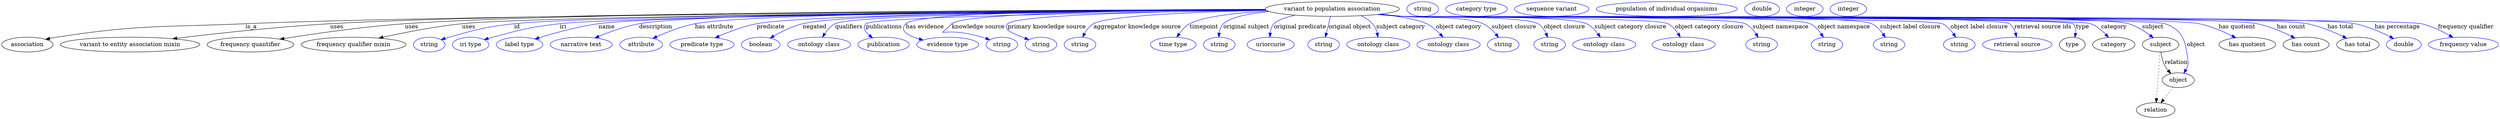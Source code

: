 digraph {
	graph [bb="0,0,6073.5,283"];
	node [label="\N"];
	"variant to population association"	[height=0.5,
		label="variant to population association",
		pos="3236.4,265",
		width=4.5315];
	association	[height=0.5,
		pos="62.394,178",
		width=1.7332];
	"variant to population association" -> association	[label=is_a,
		lp="607.39,221.5",
		pos="e,106.49,190.74 3073.8,263.09 2576.5,260.12 1080,249.66 593.39,229 388.61,220.31 335.96,227.3 133.39,196 127.91,195.15 122.23,194.1 \
116.58,192.93"];
	"variant to entity association mixin"	[height=0.5,
		pos="312.39,178",
		width=4.7121];
	"variant to population association" -> "variant to entity association mixin"	[label=uses,
		lp="815.89,221.5",
		pos="e,416.21,192.33 3073.7,263.53 2602.7,261.88 1243.6,254.94 799.39,229 671.22,221.51 524.74,205.45 426.19,193.54"];
	"frequency quantifier"	[height=0.5,
		pos="605.39,178",
		width=2.9247];
	"variant to population association" -> "frequency quantifier"	[label=uses,
		lp="997.89,221.5",
		pos="e,677.21,191.23 3073.6,263.81 2626.8,262.9 1388.3,257.79 981.39,229 879.55,221.79 763.16,204.98 687.19,192.83"];
	"frequency qualifier mixin"	[height=0.5,
		pos="856.39,178",
		width=3.5386];
	"variant to population association" -> "frequency qualifier mixin"	[label=uses,
		lp="1135.9,221.5",
		pos="e,917.86,193.78 3074.1,262.92 2612.2,259.62 1311.3,248.68 1119.4,229 1053.9,222.28 980.39,207.7 927.77,196"];
	id	[color=blue,
		height=0.5,
		label=string,
		pos="1040.4,178",
		width=1.0652];
	"variant to population association" -> id	[color=blue,
		label=id,
		lp="1253.4,221.5",
		pos="e,1069.4,189.97 3074,262.9 2631.4,259.66 1425.3,249.07 1246.4,229 1175.1,221 1157.5,215.35 1088.4,196 1085.3,195.13 1082.1,194.16 \
1078.9,193.14",
		style=solid];
	iri	[color=blue,
		height=0.5,
		label="iri type",
		pos="1141.4,178",
		width=1.2277];
	"variant to population association" -> iri	[color=blue,
		label=iri,
		lp="1365.4,221.5",
		pos="e,1174.3,190.18 3074.3,262.66 2649.5,258.92 1525.2,247.39 1357.4,229 1283.9,220.95 1265.9,214.65 1194.4,196 1191,195.12 1187.5,194.15 \
1184.1,193.13",
		style=solid];
	name	[color=blue,
		height=0.5,
		label="label type",
		pos="1260.4,178",
		width=1.5707];
	"variant to population association" -> name	[color=blue,
		label=name,
		lp="1471.4,221.5",
		pos="e,1297.9,191.64 3074.2,263.01 2664.5,260.19 1609.2,250.88 1451.4,229 1401.5,222.08 1346,206.65 1307.7,194.74",
		style=solid];
	description	[color=blue,
		height=0.5,
		label="narrative text",
		pos="1410.4,178",
		width=2.0943];
	"variant to population association" -> description	[color=blue,
		label=description,
		lp="1589.9,221.5",
		pos="e,1443.3,194.26 3073.7,263.62 2679.7,262.27 1696.3,256.18 1549.4,229 1515.9,222.81 1479.8,209.6 1452.8,198.31",
		style=solid];
	"has attribute"	[color=blue,
		height=0.5,
		label=attribute,
		pos="1555.4,178",
		width=1.4443];
	"variant to population association" -> "has attribute"	[color=blue,
		label="has attribute",
		lp="1732.4,221.5",
		pos="e,1583.7,193.17 3073.5,263.49 2703,261.87 1818.5,255.27 1685.4,229 1653.1,222.63 1618.4,208.9 1593,197.43",
		style=solid];
	predicate	[color=blue,
		height=0.5,
		label="predicate type",
		pos="1703.4,178",
		width=2.1665];
	"variant to population association" -> predicate	[color=blue,
		label=predicate,
		lp="1869.4,221.5",
		pos="e,1735,194.46 3074,263.01 2730.9,260.47 1953.9,252.22 1835.4,229 1803.8,222.81 1769.9,209.83 1744.4,198.65",
		style=solid];
	negated	[color=blue,
		height=0.5,
		label=boolean,
		pos="1846.4,178",
		width=1.2999];
	"variant to population association" -> negated	[color=blue,
		label=negated,
		lp="1976.4,221.5",
		pos="e,1869.4,193.98 3073.8,263.49 2751.5,261.9 2053.8,255.41 1947.4,229 1922.8,222.89 1897.2,210.17 1878,199.09",
		style=solid];
	qualifiers	[color=blue,
		height=0.5,
		label="ontology class",
		pos="1987.4,178",
		width=2.1304];
	"variant to population association" -> qualifiers	[color=blue,
		label=qualifiers,
		lp="2059.9,221.5",
		pos="e,1995.7,196.21 3074.2,262.95 2755,260.39 2072.3,252.22 2026.4,229 2016,223.72 2007.5,214.23 2001.1,204.93",
		style=solid];
	publications	[color=blue,
		height=0.5,
		label=publication,
		pos="2144.4,178",
		width=1.7332];
	"variant to population association" -> publications	[color=blue,
		label=publications,
		lp="2145.4,221.5",
		pos="e,2117.8,194.29 3075.4,261.91 2766.2,257.5 2118.1,246.23 2101.4,229 2092.7,220 2099.3,209.56 2109.7,200.56",
		style=solid];
	"has evidence"	[color=blue,
		height=0.5,
		label="evidence type",
		pos="2300.4,178",
		width=2.0943];
	"variant to population association" -> "has evidence"	[color=blue,
		label="has evidence",
		lp="2244.9,221.5",
		pos="e,2240.8,189.21 3073.2,264.36 2788.5,264.18 2228.2,259.87 2198.4,229 2181.9,211.94 2203.4,199.87 2230.9,191.87",
		style=solid];
	"knowledge source"	[color=blue,
		height=0.5,
		label=string,
		pos="2432.4,178",
		width=1.0652];
	"variant to population association" -> "knowledge source"	[color=blue,
		label="knowledge source",
		lp="2374.9,221.5",
		pos="e,2403.4,189.82 3073.7,263.63 2815,262.23 2336.4,255.99 2310.4,229 2269.3,186.28 2280.7,226.9 2384.4,196 2387.5,195.08 2390.7,194.07 \
2393.9,193.03",
		style=solid];
	"primary knowledge source"	[color=blue,
		height=0.5,
		label=string,
		pos="2527.4,178",
		width=1.0652];
	"variant to population association" -> "primary knowledge source"	[color=blue,
		label="primary knowledge source",
		lp="2541.4,221.5",
		pos="e,2498,189.9 3074.5,262.48 2849.6,259.56 2467.7,251.32 2446.4,229 2441.8,224.18 2442.7,219.57 2446.4,214 2449.1,209.93 2469.1,201.26 \
2488.5,193.57",
		style=solid];
	"aggregator knowledge source"	[color=blue,
		height=0.5,
		label=string,
		pos="2622.4,178",
		width=1.0652];
	"variant to population association" -> "aggregator knowledge source"	[color=blue,
		label="aggregator knowledge source",
		lp="2761.9,221.5",
		pos="e,2628.8,196.01 3075.8,261.65 2916.5,258.14 2691,249.58 2655.4,229 2645.9,223.54 2638.7,214.14 2633.4,204.96",
		style=solid];
	timepoint	[color=blue,
		height=0.5,
		label="time type",
		pos="2849.4,178",
		width=1.5346];
	"variant to population association" -> timepoint	[color=blue,
		label=timepoint,
		lp="2924.4,221.5",
		pos="e,2858.2,195.91 3079.7,259.91 3003.8,255.61 2922.2,246.83 2889.4,229 2879,223.36 2870.4,213.81 2863.8,204.56",
		style=solid];
	"original subject"	[color=blue,
		height=0.5,
		label=string,
		pos="2961.4,178",
		width=1.0652];
	"variant to population association" -> "original subject"	[color=blue,
		label="original subject",
		lp="3027.4,221.5",
		pos="e,2960.1,196.24 3082.8,258.8 3034.3,254.01 2988.7,245.17 2971.4,229 2965.2,223.22 2962.3,214.78 2961,206.47",
		style=solid];
	"original predicate"	[color=blue,
		height=0.5,
		label=uriorcurie,
		pos="3086.4,178",
		width=1.5887];
	"variant to population association" -> "original predicate"	[color=blue,
		label="original predicate",
		lp="3157.9,221.5",
		pos="e,3084.7,196.34 3146.3,249.98 3123.1,244.61 3102.3,237.64 3094.4,229 3088.8,222.91 3086.2,214.52 3085.2,206.36",
		style=solid];
	"original object"	[color=blue,
		height=0.5,
		label=string,
		pos="3215.4,178",
		width=1.0652];
	"variant to population association" -> "original object"	[color=blue,
		label="original object",
		lp="3278.9,221.5",
		pos="e,3219.6,196.18 3232.1,246.8 3229.3,235.16 3225.4,219.55 3222.1,206.24",
		style=solid];
	"subject category"	[color=blue,
		height=0.5,
		label="ontology class",
		pos="3348.4,178",
		width=2.1304];
	"variant to population association" -> "subject category"	[color=blue,
		label="subject category",
		lp="3402.9,221.5",
		pos="e,3347.5,196.22 3306.3,248.51 3316.8,243.67 3326.6,237.32 3334.4,229 3340.2,222.79 3343.6,214.38 3345.6,206.22",
		style=solid];
	"object category"	[color=blue,
		height=0.5,
		label="ontology class",
		pos="3519.4,178",
		width=2.1304];
	"variant to population association" -> "object category"	[color=blue,
		label="object category",
		lp="3543.9,221.5",
		pos="e,3506,196.2 3354.5,252.53 3400.1,246.74 3446.2,238.85 3466.4,229 3478.7,223.02 3490,213.21 3499,203.86",
		style=solid];
	"subject closure"	[color=blue,
		height=0.5,
		label=string,
		pos="3652.4,178",
		width=1.0652];
	"variant to population association" -> "subject closure"	[color=blue,
		label="subject closure",
		lp="3678.9,221.5",
		pos="e,3641.2,195.51 3353,252.38 3371.5,250.56 3390.5,248.71 3408.4,247 3451.7,242.86 3564.1,247.68 3603.4,229 3615.6,223.21 3626.4,213.05 \
3634.8,203.39",
		style=solid];
	"object closure"	[color=blue,
		height=0.5,
		label=string,
		pos="3765.4,178",
		width=1.0652];
	"variant to population association" -> "object closure"	[color=blue,
		label="object closure",
		lp="3801.4,221.5",
		pos="e,3760.6,195.96 3350.1,252.05 3369.6,250.21 3389.5,248.45 3408.4,247 3444.9,244.2 3706.3,248.37 3737.4,229 3746.2,223.53 3752.4,\
214.26 3756.8,205.18",
		style=solid];
	"subject category closure"	[color=blue,
		height=0.5,
		label="ontology class",
		pos="3898.4,178",
		width=2.1304];
	"variant to population association" -> "subject category closure"	[color=blue,
		label="subject category closure",
		lp="3961.9,221.5",
		pos="e,3888.8,196.2 3348.7,251.95 3368.6,250.09 3389.1,248.34 3408.4,247 3458,243.55 3810.6,250.64 3855.4,229 3866.4,223.66 3875.8,214.02 \
3882.9,204.63",
		style=solid];
	"object category closure"	[color=blue,
		height=0.5,
		label="ontology class",
		pos="4091.4,178",
		width=2.1304];
	"variant to population association" -> "object category closure"	[color=blue,
		label="object category closure",
		lp="4153.9,221.5",
		pos="e,4083.4,196.2 3347.8,251.83 3367.9,249.96 3388.8,248.24 3408.4,247 3444.2,244.74 4021.5,245.38 4053.4,229 4063.7,223.72 4072,214.22 \
4078.1,204.92",
		style=solid];
	"subject namespace"	[color=blue,
		height=0.5,
		label=string,
		pos="4281.4,178",
		width=1.0652];
	"variant to population association" -> "subject namespace"	[color=blue,
		label="subject namespace",
		lp="4327.4,221.5",
		pos="e,4273.1,195.76 3347.3,251.77 3367.6,249.89 3388.6,248.19 3408.4,247 3454.6,244.22 4199.9,249.5 4241.4,229 4252.2,223.65 4261.1,\
213.82 4267.7,204.29",
		style=solid];
	"object namespace"	[color=blue,
		height=0.5,
		label=string,
		pos="4440.4,178",
		width=1.0652];
	"variant to population association" -> "object namespace"	[color=blue,
		label="object namespace",
		lp="4481.4,221.5",
		pos="e,4431.8,195.78 3347.3,251.72 3367.6,249.84 3388.6,248.15 3408.4,247 3463.4,243.79 4349.8,253 4399.4,229 4410.4,223.68 4419.4,213.86 \
4426.2,204.32",
		style=solid];
	"subject label closure"	[color=blue,
		height=0.5,
		label=string,
		pos="4591.4,178",
		width=1.0652];
	"variant to population association" -> "subject label closure"	[color=blue,
		label="subject label closure",
		lp="4643.4,221.5",
		pos="e,4582.5,195.8 3346.9,251.72 3367.3,249.83 3388.5,248.14 3408.4,247 3471.7,243.38 4492.1,256.23 4549.4,229 4560.5,223.71 4569.8,\
213.89 4576.7,204.35",
		style=solid];
	"object label closure"	[color=blue,
		height=0.5,
		label=string,
		pos="4762.4,178",
		width=1.0652];
	"variant to population association" -> "object label closure"	[color=blue,
		label="object label closure",
		lp="4810.9,221.5",
		pos="e,4753.8,195.8 3346.9,251.69 3367.3,249.8 3388.5,248.12 3408.4,247 3444.8,244.95 4688.5,244.83 4721.4,229 4732.4,223.7 4741.4,213.89 \
4748.2,204.35",
		style=solid];
	"retrieval source ids"	[color=blue,
		height=0.5,
		label="retrieval source",
		pos="4903.4,178",
		width=2.347];
	"variant to population association" -> "retrieval source ids"	[color=blue,
		label="retrieval source ids",
		lp="4965.9,221.5",
		pos="e,4901.7,196.4 3346.4,251.7 3367,249.81 3388.3,248.11 3408.4,247 3449.3,244.73 4850.8,252.49 4884.4,229 4891.9,223.72 4896.5,215.03 \
4899.2,206.36",
		style=solid];
	type	[height=0.5,
		pos="5037.4,178",
		width=0.86659];
	"variant to population association" -> type	[color=blue,
		label=type,
		lp="5062.4,221.5",
		pos="e,5043.7,195.64 3346.4,251.68 3367,249.79 3388.3,248.1 3408.4,247 3431,245.76 5023.5,245.11 5039.4,229 5045.4,222.94 5046.5,214.18 \
5045.6,205.68",
		style=solid];
	category	[height=0.5,
		pos="5138.4,178",
		width=1.4263];
	"variant to population association" -> category	[color=blue,
		label=category,
		lp="5138.9,221.5",
		pos="e,5125.7,195.44 3346.4,251.68 3367,249.79 3388.3,248.1 3408.4,247 3454.8,244.46 5039,245.81 5082.4,229 5096.3,223.59 5109,212.99 \
5118.8,202.93",
		style=solid];
	subject	[height=0.5,
		pos="5252.4,178",
		width=1.2277];
	"variant to population association" -> subject	[color=blue,
		label=subject,
		lp="5233.4,221.5",
		pos="e,5234.6,194.55 3346.4,251.67 3367,249.78 3388.3,248.09 3408.4,247 3506.4,241.67 5080.4,257.07 5174.4,229 5193.5,223.31 5212.3,211.44 \
5226.7,200.69",
		style=solid];
	object	[height=0.5,
		pos="5295.4,91",
		width=1.0832];
	"variant to population association" -> object	[color=blue,
		label=object,
		lp="5338.4,178",
		pos="e,5308.8,108.09 3346.4,251.66 3367,249.77 3388.3,248.09 3408.4,247 3459.8,244.21 5214.8,246.08 5263.4,229 5306.6,213.84 5313,187.43 \
5318.4,142 5319.2,135.38 5320.3,133.39 5318.4,127 5317.4,123.55 5315.9,120.13 5314.1,116.85",
		style=solid];
	"has quotient"	[height=0.5,
		pos="5463.4,178",
		width=1.9137];
	"variant to population association" -> "has quotient"	[color=blue,
		label="has quotient",
		lp="5438.4,221.5",
		pos="e,5435.6,194.61 3346.4,251.65 3367,249.76 3388.3,248.08 3408.4,247 3515.9,241.2 5241,251.08 5346.4,229 5374.4,223.13 5404,210.41 \
5426.4,199.26",
		style=solid];
	"has count"	[height=0.5,
		pos="5606.4,178",
		width=1.5526];
	"variant to population association" -> "has count"	[color=blue,
		label="has count",
		lp="5570.4,221.5",
		pos="e,5579.5,193.89 3346.4,251.64 3367,249.75 3388.3,248.08 3408.4,247 3523.7,240.81 5374.3,252.31 5487.4,229 5516.5,223 5547.4,209.78 \
5570.4,198.44",
		style=solid];
	"has total"	[height=0.5,
		pos="5731.4,178",
		width=1.4263];
	"variant to population association" -> "has total"	[color=blue,
		label="has total",
		lp="5689.9,221.5",
		pos="e,5704.7,193.41 3346.4,251.64 3367,249.75 3388.3,248.07 3408.4,247 3530.5,240.48 5489.5,253.12 5609.4,229 5639.7,222.9 5672,209.32 \
5695.7,197.85",
		style=solid];
	"has percentage"	[color=blue,
		height=0.5,
		label=double,
		pos="5843.4,178",
		width=1.1735];
	"variant to population association" -> "has percentage"	[color=blue,
		label="has percentage",
		lp="5827.4,221.5",
		pos="e,5819,192.7 3346.4,251.63 3367,249.74 3388.3,248.07 3408.4,247 3536.9,240.16 5599.3,255.11 5725.4,229 5755.3,222.81 5787,208.91 \
5810,197.33",
		style=solid];
	"frequency qualifier"	[color=blue,
		height=0.5,
		label="frequency value",
		pos="5988.4,178",
		width=2.3651];
	"variant to population association" -> "frequency qualifier"	[color=blue,
		label="frequency qualifier",
		lp="5994.4,221.5",
		pos="e,5963.2,195.35 3346.4,251.62 3367,249.73 3388.3,248.06 3408.4,247 3477.1,243.36 5819.4,244.79 5886.4,229 5910.4,223.34 5935.3,211.26 \
5954.5,200.39",
		style=solid];
	association_type	[color=blue,
		height=0.5,
		label=string,
		pos="3455.4,265",
		width=1.0652];
	association_category	[color=blue,
		height=0.5,
		label="category type",
		pos="3586.4,265",
		width=2.0762];
	subject -> object	[label=relation,
		lp="5290.4,134.5",
		pos="e,5277.5,107.23 5253.5,159.55 5254.7,149.57 5257.2,137.07 5262.4,127 5264.6,122.68 5267.5,118.52 5270.7,114.66"];
	relation	[height=0.5,
		pos="5240.4,18",
		width=1.2999];
	subject -> relation	[pos="e,5241.7,36.188 5251.1,159.79 5249,132.48 5245,78.994 5242.5,46.38",
		style=dotted];
	"variant to population association_subject"	[color=blue,
		height=0.5,
		label="sequence variant",
		pos="3769.4,265",
		width=2.5095];
	object -> relation	[pos="e,5253.2,35.54 5282.9,73.889 5276,64.939 5267.2,53.617 5259.4,43.584",
		style=dotted];
	"variant to population association_object"	[color=blue,
		height=0.5,
		label="population of individual organisms",
		pos="4049.4,265",
		width=4.7662];
	"variant to population association_has quotient"	[color=blue,
		height=0.5,
		label=double,
		pos="4281.4,265",
		width=1.1735];
	"variant to population association_has count"	[color=blue,
		height=0.5,
		label=integer,
		pos="4385.4,265",
		width=1.2277];
	"variant to population association_has total"	[color=blue,
		height=0.5,
		label=integer,
		pos="4491.4,265",
		width=1.2277];
}

